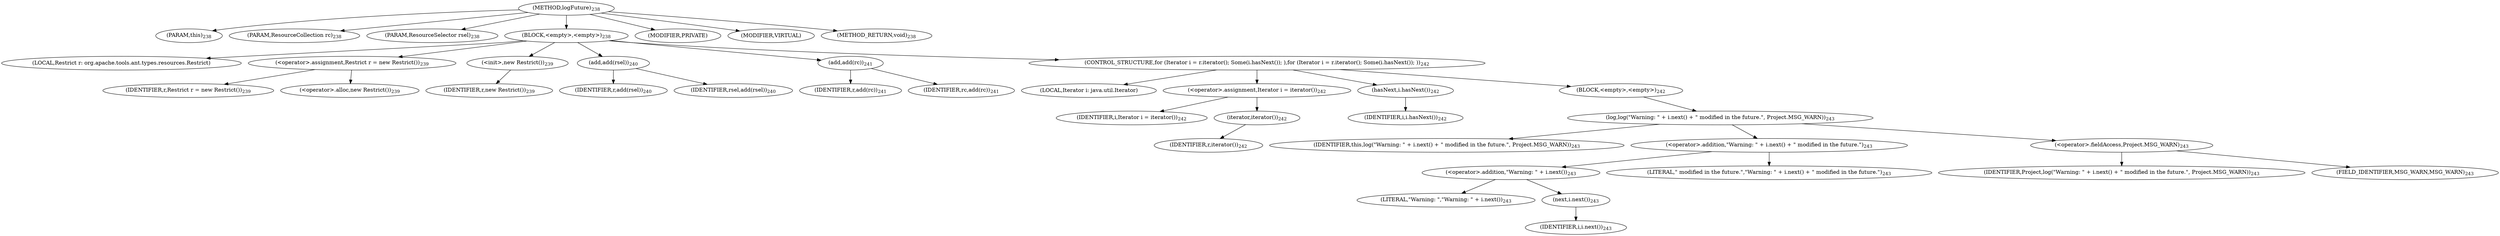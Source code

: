 digraph "logFuture" {  
"538" [label = <(METHOD,logFuture)<SUB>238</SUB>> ]
"64" [label = <(PARAM,this)<SUB>238</SUB>> ]
"539" [label = <(PARAM,ResourceCollection rc)<SUB>238</SUB>> ]
"540" [label = <(PARAM,ResourceSelector rsel)<SUB>238</SUB>> ]
"541" [label = <(BLOCK,&lt;empty&gt;,&lt;empty&gt;)<SUB>238</SUB>> ]
"62" [label = <(LOCAL,Restrict r: org.apache.tools.ant.types.resources.Restrict)> ]
"542" [label = <(&lt;operator&gt;.assignment,Restrict r = new Restrict())<SUB>239</SUB>> ]
"543" [label = <(IDENTIFIER,r,Restrict r = new Restrict())<SUB>239</SUB>> ]
"544" [label = <(&lt;operator&gt;.alloc,new Restrict())<SUB>239</SUB>> ]
"545" [label = <(&lt;init&gt;,new Restrict())<SUB>239</SUB>> ]
"61" [label = <(IDENTIFIER,r,new Restrict())<SUB>239</SUB>> ]
"546" [label = <(add,add(rsel))<SUB>240</SUB>> ]
"547" [label = <(IDENTIFIER,r,add(rsel))<SUB>240</SUB>> ]
"548" [label = <(IDENTIFIER,rsel,add(rsel))<SUB>240</SUB>> ]
"549" [label = <(add,add(rc))<SUB>241</SUB>> ]
"550" [label = <(IDENTIFIER,r,add(rc))<SUB>241</SUB>> ]
"551" [label = <(IDENTIFIER,rc,add(rc))<SUB>241</SUB>> ]
"552" [label = <(CONTROL_STRUCTURE,for (Iterator i = r.iterator(); Some(i.hasNext()); ),for (Iterator i = r.iterator(); Some(i.hasNext()); ))<SUB>242</SUB>> ]
"553" [label = <(LOCAL,Iterator i: java.util.Iterator)> ]
"554" [label = <(&lt;operator&gt;.assignment,Iterator i = iterator())<SUB>242</SUB>> ]
"555" [label = <(IDENTIFIER,i,Iterator i = iterator())<SUB>242</SUB>> ]
"556" [label = <(iterator,iterator())<SUB>242</SUB>> ]
"557" [label = <(IDENTIFIER,r,iterator())<SUB>242</SUB>> ]
"558" [label = <(hasNext,i.hasNext())<SUB>242</SUB>> ]
"559" [label = <(IDENTIFIER,i,i.hasNext())<SUB>242</SUB>> ]
"560" [label = <(BLOCK,&lt;empty&gt;,&lt;empty&gt;)<SUB>242</SUB>> ]
"561" [label = <(log,log(&quot;Warning: &quot; + i.next() + &quot; modified in the future.&quot;, Project.MSG_WARN))<SUB>243</SUB>> ]
"63" [label = <(IDENTIFIER,this,log(&quot;Warning: &quot; + i.next() + &quot; modified in the future.&quot;, Project.MSG_WARN))<SUB>243</SUB>> ]
"562" [label = <(&lt;operator&gt;.addition,&quot;Warning: &quot; + i.next() + &quot; modified in the future.&quot;)<SUB>243</SUB>> ]
"563" [label = <(&lt;operator&gt;.addition,&quot;Warning: &quot; + i.next())<SUB>243</SUB>> ]
"564" [label = <(LITERAL,&quot;Warning: &quot;,&quot;Warning: &quot; + i.next())<SUB>243</SUB>> ]
"565" [label = <(next,i.next())<SUB>243</SUB>> ]
"566" [label = <(IDENTIFIER,i,i.next())<SUB>243</SUB>> ]
"567" [label = <(LITERAL,&quot; modified in the future.&quot;,&quot;Warning: &quot; + i.next() + &quot; modified in the future.&quot;)<SUB>243</SUB>> ]
"568" [label = <(&lt;operator&gt;.fieldAccess,Project.MSG_WARN)<SUB>243</SUB>> ]
"569" [label = <(IDENTIFIER,Project,log(&quot;Warning: &quot; + i.next() + &quot; modified in the future.&quot;, Project.MSG_WARN))<SUB>243</SUB>> ]
"570" [label = <(FIELD_IDENTIFIER,MSG_WARN,MSG_WARN)<SUB>243</SUB>> ]
"571" [label = <(MODIFIER,PRIVATE)> ]
"572" [label = <(MODIFIER,VIRTUAL)> ]
"573" [label = <(METHOD_RETURN,void)<SUB>238</SUB>> ]
  "538" -> "64" 
  "538" -> "539" 
  "538" -> "540" 
  "538" -> "541" 
  "538" -> "571" 
  "538" -> "572" 
  "538" -> "573" 
  "541" -> "62" 
  "541" -> "542" 
  "541" -> "545" 
  "541" -> "546" 
  "541" -> "549" 
  "541" -> "552" 
  "542" -> "543" 
  "542" -> "544" 
  "545" -> "61" 
  "546" -> "547" 
  "546" -> "548" 
  "549" -> "550" 
  "549" -> "551" 
  "552" -> "553" 
  "552" -> "554" 
  "552" -> "558" 
  "552" -> "560" 
  "554" -> "555" 
  "554" -> "556" 
  "556" -> "557" 
  "558" -> "559" 
  "560" -> "561" 
  "561" -> "63" 
  "561" -> "562" 
  "561" -> "568" 
  "562" -> "563" 
  "562" -> "567" 
  "563" -> "564" 
  "563" -> "565" 
  "565" -> "566" 
  "568" -> "569" 
  "568" -> "570" 
}
